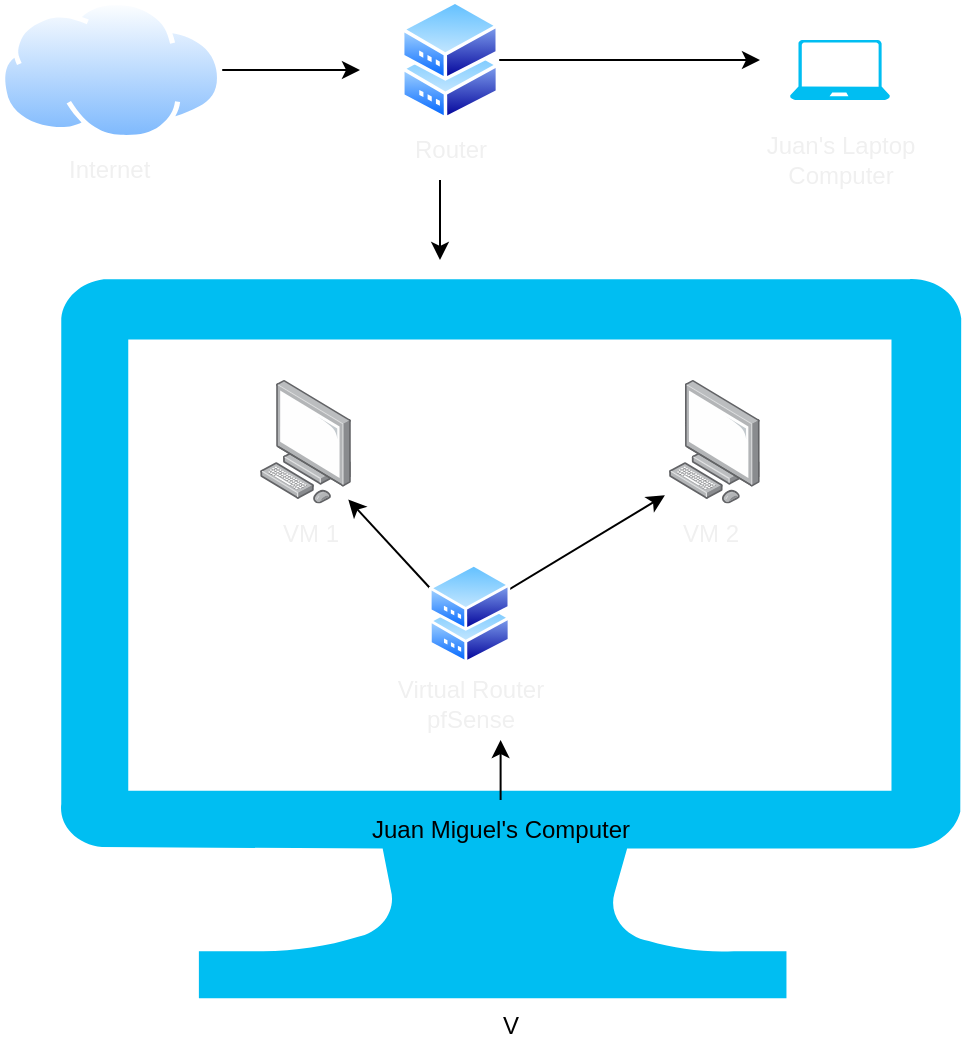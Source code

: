 <mxfile>
    <diagram id="eFZ0ssfMTJGswuBtWFSw" name="Page-1">
        <mxGraphModel dx="492" dy="464" grid="1" gridSize="10" guides="1" tooltips="1" connect="1" arrows="1" fold="1" page="1" pageScale="1" pageWidth="850" pageHeight="1100" math="0" shadow="0">
            <root>
                <mxCell id="0"/>
                <mxCell id="1" parent="0"/>
                <mxCell id="30" style="edgeStyle=none;html=1;fontColor=#F0F0F0;" edge="1" parent="1" source="2">
                    <mxGeometry relative="1" as="geometry">
                        <mxPoint x="200" y="45" as="targetPoint"/>
                    </mxGeometry>
                </mxCell>
                <mxCell id="2" value="" style="aspect=fixed;perimeter=ellipsePerimeter;html=1;align=center;shadow=0;dashed=0;spacingTop=3;image;image=img/lib/active_directory/internet_cloud.svg;" vertex="1" parent="1">
                    <mxGeometry x="20" y="10" width="111.11" height="70" as="geometry"/>
                </mxCell>
                <mxCell id="3" value="V" style="verticalLabelPosition=bottom;html=1;verticalAlign=top;align=center;strokeColor=none;fillColor=#00BEF2;shape=mxgraph.azure.computer;pointerEvents=1;" vertex="1" parent="1">
                    <mxGeometry x="50" y="149.1" width="450.6" height="360" as="geometry"/>
                </mxCell>
                <mxCell id="5" value="" style="points=[];aspect=fixed;html=1;align=center;shadow=0;dashed=0;image;image=img/lib/allied_telesis/computer_and_terminals/Personal_Computer.svg;" vertex="1" parent="1">
                    <mxGeometry x="354.4" y="200" width="45.6" height="61.8" as="geometry"/>
                </mxCell>
                <mxCell id="7" value="" style="points=[];aspect=fixed;html=1;align=center;shadow=0;dashed=0;image;image=img/lib/allied_telesis/computer_and_terminals/Personal_Computer.svg;" vertex="1" parent="1">
                    <mxGeometry x="150" y="200" width="45.6" height="61.8" as="geometry"/>
                </mxCell>
                <mxCell id="31" style="edgeStyle=none;html=1;fontColor=#F0F0F0;" edge="1" parent="1" source="8">
                    <mxGeometry relative="1" as="geometry">
                        <mxPoint x="400" y="40" as="targetPoint"/>
                    </mxGeometry>
                </mxCell>
                <mxCell id="8" value="" style="aspect=fixed;perimeter=ellipsePerimeter;html=1;align=center;shadow=0;dashed=0;spacingTop=3;image;image=img/lib/active_directory/shadowed_router.svg;" vertex="1" parent="1">
                    <mxGeometry x="220.4" y="10" width="49.2" height="60" as="geometry"/>
                </mxCell>
                <mxCell id="26" style="edgeStyle=none;html=1;exitX=1;exitY=0.25;exitDx=0;exitDy=0;entryX=0.049;entryY=-0.138;entryDx=0;entryDy=0;entryPerimeter=0;fontColor=#F0F0F0;" edge="1" parent="1" source="9" target="13">
                    <mxGeometry relative="1" as="geometry"/>
                </mxCell>
                <mxCell id="27" style="edgeStyle=none;html=1;exitX=0;exitY=0.25;exitDx=0;exitDy=0;entryX=0.968;entryY=0.967;entryDx=0;entryDy=0;entryPerimeter=0;fontColor=#F0F0F0;" edge="1" parent="1" source="9" target="7">
                    <mxGeometry relative="1" as="geometry"/>
                </mxCell>
                <mxCell id="9" value="" style="aspect=fixed;perimeter=ellipsePerimeter;html=1;align=center;shadow=0;dashed=0;spacingTop=3;image;image=img/lib/active_directory/shadowed_router.svg;" vertex="1" parent="1">
                    <mxGeometry x="234.3" y="291.8" width="41" height="50" as="geometry"/>
                </mxCell>
                <mxCell id="25" style="edgeStyle=none;html=1;entryX=0.655;entryY=0.955;entryDx=0;entryDy=0;entryPerimeter=0;fontColor=#F0F0F0;" edge="1" parent="1" source="10" target="11">
                    <mxGeometry relative="1" as="geometry"/>
                </mxCell>
                <mxCell id="10" value="Juan Miguel's Computer" style="text;html=1;align=center;verticalAlign=middle;resizable=0;points=[];autosize=1;strokeColor=none;fillColor=none;" vertex="1" parent="1">
                    <mxGeometry x="195.3" y="410" width="150" height="30" as="geometry"/>
                </mxCell>
                <mxCell id="11" value="Virtual Router&lt;br&gt;pfSense" style="text;html=1;align=center;verticalAlign=middle;resizable=0;points=[];autosize=1;strokeColor=none;fillColor=none;fontColor=#F0F0F0;" vertex="1" parent="1">
                    <mxGeometry x="204.8" y="341.8" width="100" height="40" as="geometry"/>
                </mxCell>
                <mxCell id="12" value="VM 1" style="text;html=1;align=center;verticalAlign=middle;resizable=0;points=[];autosize=1;strokeColor=none;fillColor=none;fontColor=#F0F0F0;" vertex="1" parent="1">
                    <mxGeometry x="150" y="261.8" width="50" height="30" as="geometry"/>
                </mxCell>
                <mxCell id="13" value="VM 2" style="text;html=1;align=center;verticalAlign=middle;resizable=0;points=[];autosize=1;strokeColor=none;fillColor=none;fontColor=#F0F0F0;" vertex="1" parent="1">
                    <mxGeometry x="350" y="261.8" width="50" height="30" as="geometry"/>
                </mxCell>
                <mxCell id="28" style="edgeStyle=none;html=1;fontColor=#F0F0F0;" edge="1" parent="1">
                    <mxGeometry relative="1" as="geometry">
                        <mxPoint x="240" y="100" as="sourcePoint"/>
                        <mxPoint x="240" y="140" as="targetPoint"/>
                        <Array as="points">
                            <mxPoint x="240" y="100"/>
                        </Array>
                    </mxGeometry>
                </mxCell>
                <mxCell id="14" value="Router" style="text;html=1;align=center;verticalAlign=middle;resizable=0;points=[];autosize=1;strokeColor=none;fillColor=none;fontColor=#F0F0F0;" vertex="1" parent="1">
                    <mxGeometry x="215.0" y="70" width="60" height="30" as="geometry"/>
                </mxCell>
                <mxCell id="17" value="Internet&amp;nbsp;" style="text;html=1;align=center;verticalAlign=middle;resizable=0;points=[];autosize=1;strokeColor=none;fillColor=none;fontColor=#F0F0F0;" vertex="1" parent="1">
                    <mxGeometry x="40.55" y="80" width="70" height="30" as="geometry"/>
                </mxCell>
                <mxCell id="18" value="Juan's Laptop&lt;br&gt;Computer" style="text;html=1;align=center;verticalAlign=middle;resizable=0;points=[];autosize=1;strokeColor=none;fillColor=none;fontColor=#F0F0F0;" vertex="1" parent="1">
                    <mxGeometry x="390" y="70" width="100" height="40" as="geometry"/>
                </mxCell>
                <mxCell id="20" value="" style="verticalLabelPosition=bottom;html=1;verticalAlign=top;align=center;strokeColor=none;fillColor=#00BEF2;shape=mxgraph.azure.laptop;pointerEvents=1;labelBackgroundColor=#050505;fontColor=#F0F0F0;" vertex="1" parent="1">
                    <mxGeometry x="415" y="30" width="50" height="30" as="geometry"/>
                </mxCell>
            </root>
        </mxGraphModel>
    </diagram>
</mxfile>